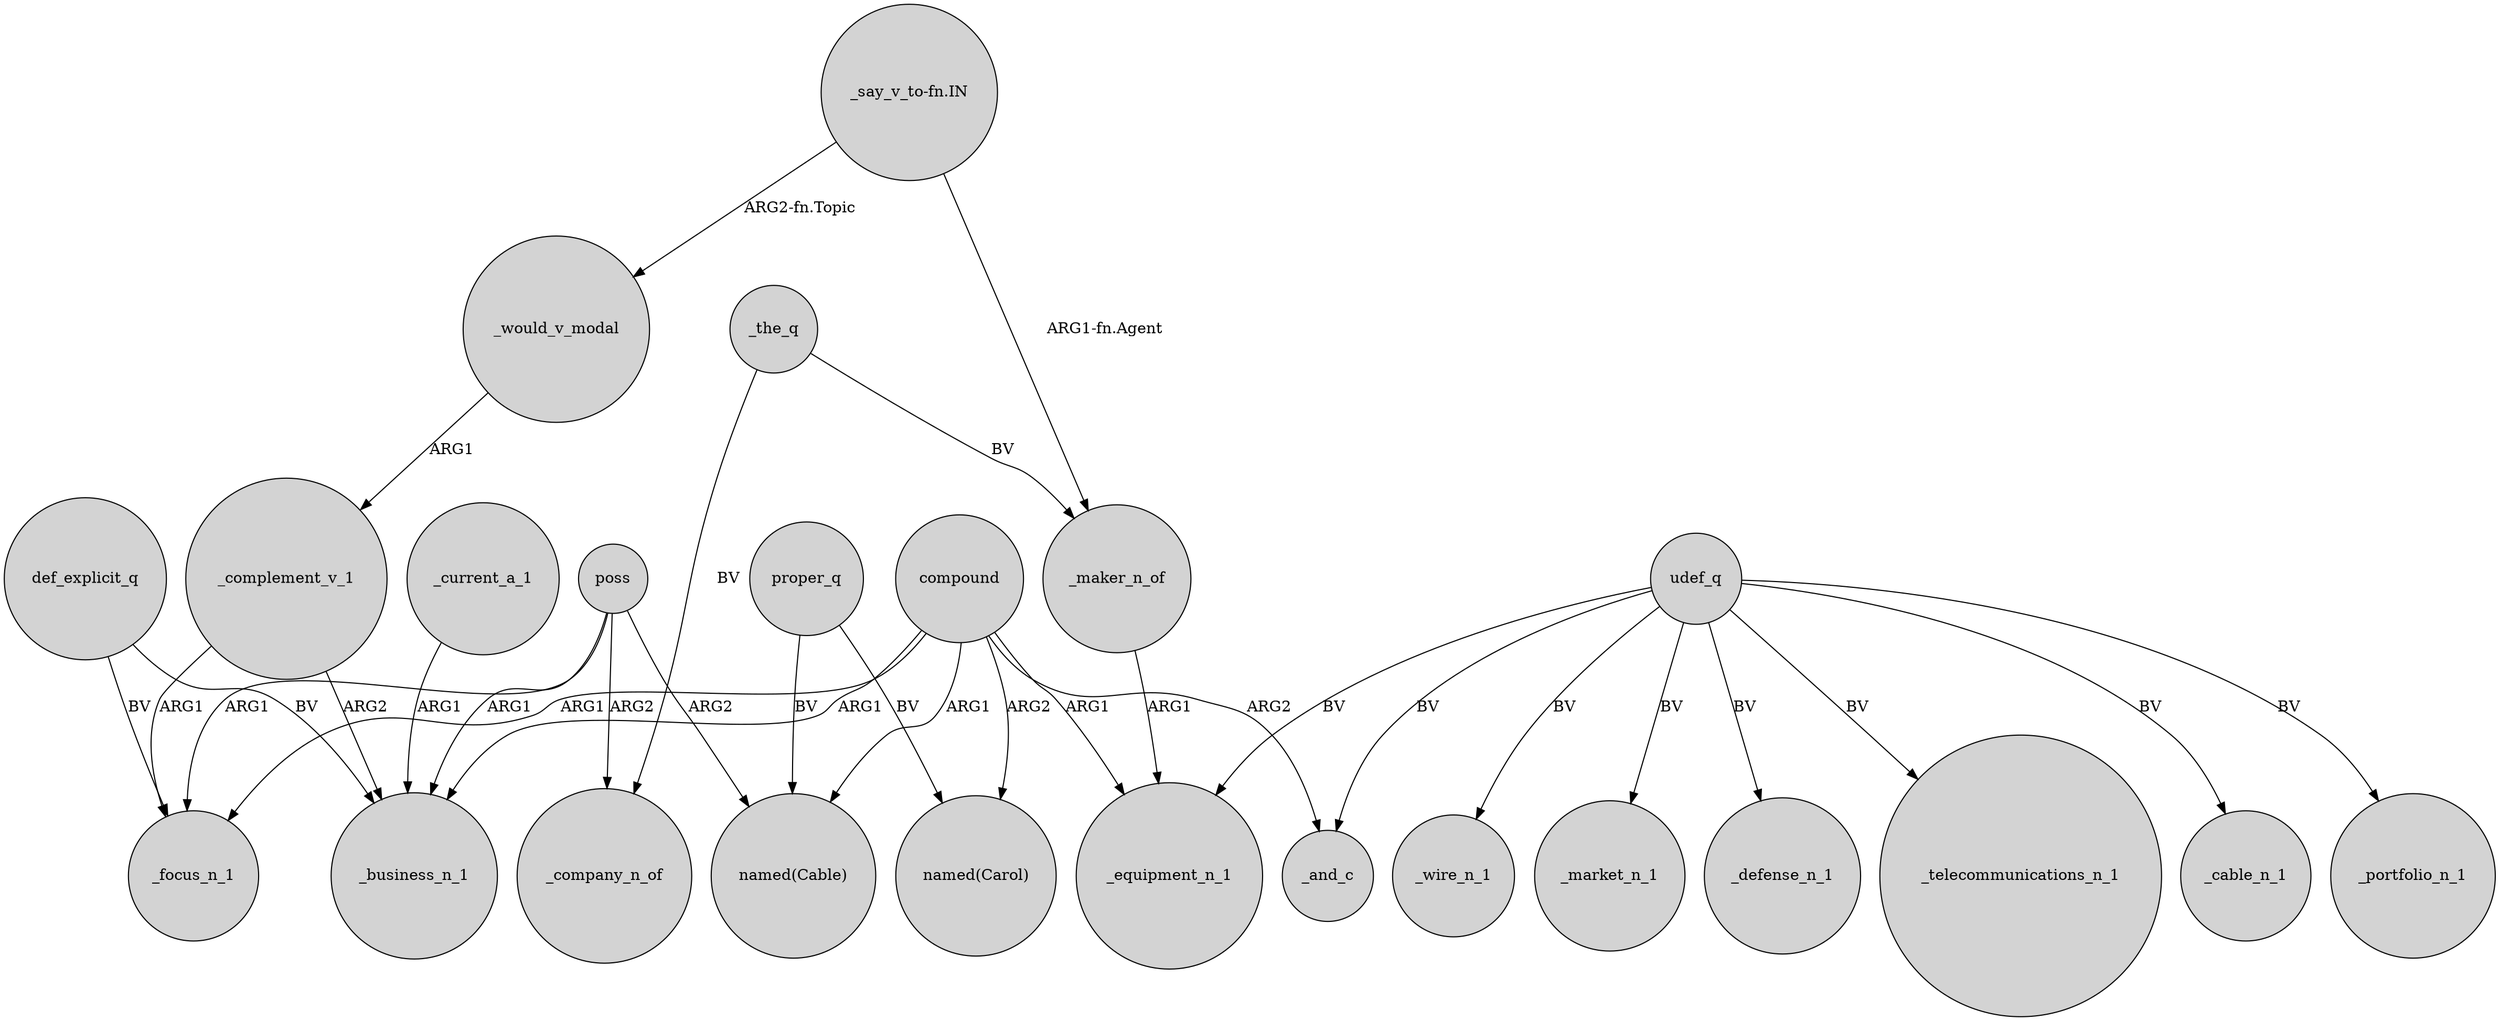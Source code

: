 digraph {
	node [shape=circle style=filled]
	"_say_v_to-fn.IN" -> _would_v_modal [label="ARG2-fn.Topic"]
	_current_a_1 -> _business_n_1 [label=ARG1]
	udef_q -> _equipment_n_1 [label=BV]
	poss -> "named(Cable)" [label=ARG2]
	compound -> _focus_n_1 [label=ARG1]
	_maker_n_of -> _equipment_n_1 [label=ARG1]
	poss -> _business_n_1 [label=ARG1]
	udef_q -> _wire_n_1 [label=BV]
	_complement_v_1 -> _focus_n_1 [label=ARG1]
	compound -> _equipment_n_1 [label=ARG1]
	udef_q -> _market_n_1 [label=BV]
	_the_q -> _maker_n_of [label=BV]
	poss -> _focus_n_1 [label=ARG1]
	proper_q -> "named(Carol)" [label=BV]
	def_explicit_q -> _focus_n_1 [label=BV]
	_the_q -> _company_n_of [label=BV]
	compound -> _and_c [label=ARG2]
	udef_q -> _defense_n_1 [label=BV]
	compound -> "named(Cable)" [label=ARG1]
	proper_q -> "named(Cable)" [label=BV]
	compound -> _business_n_1 [label=ARG1]
	_complement_v_1 -> _business_n_1 [label=ARG2]
	udef_q -> _telecommunications_n_1 [label=BV]
	udef_q -> _cable_n_1 [label=BV]
	"_say_v_to-fn.IN" -> _maker_n_of [label="ARG1-fn.Agent"]
	poss -> _company_n_of [label=ARG2]
	udef_q -> _and_c [label=BV]
	compound -> "named(Carol)" [label=ARG2]
	_would_v_modal -> _complement_v_1 [label=ARG1]
	def_explicit_q -> _business_n_1 [label=BV]
	udef_q -> _portfolio_n_1 [label=BV]
}
